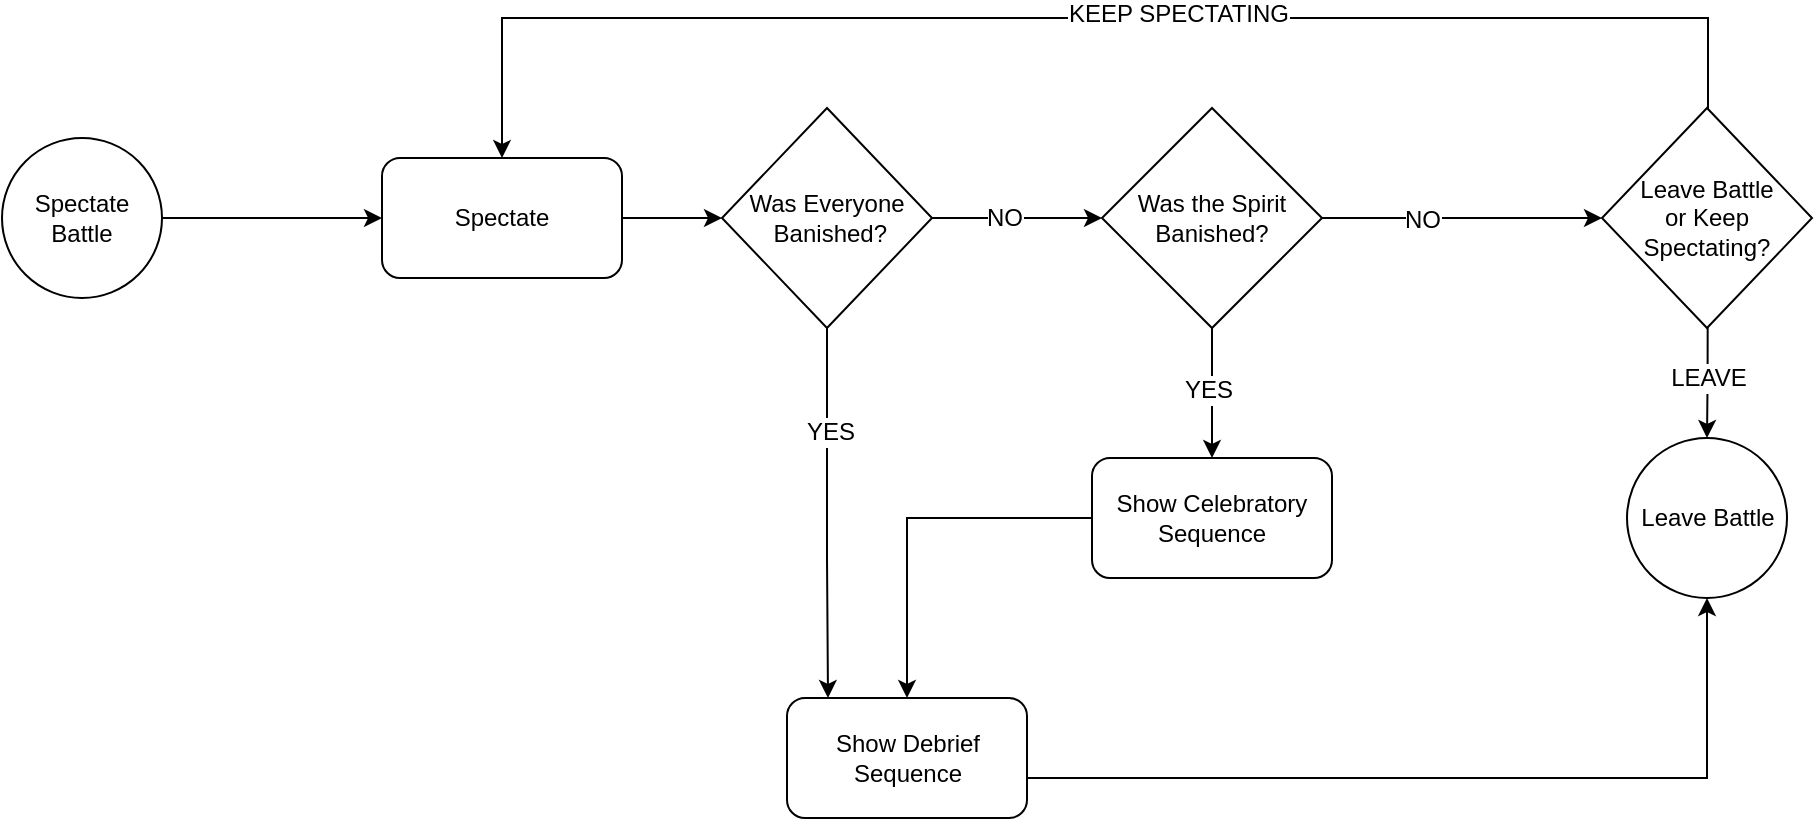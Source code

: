 <mxfile version="12.5.3" type="device"><diagram id="5JAgl-_kD1AwrV1lz5iJ" name="Page-1"><mxGraphModel dx="782" dy="806" grid="1" gridSize="10" guides="1" tooltips="1" connect="1" arrows="1" fold="1" page="1" pageScale="1" pageWidth="850" pageHeight="1100" math="0" shadow="0"><root><mxCell id="0"/><mxCell id="1" parent="0"/><mxCell id="ztbOeL1A5tl7CjT6hllx-1" value="" style="edgeStyle=orthogonalEdgeStyle;rounded=0;orthogonalLoop=1;jettySize=auto;html=1;entryX=0;entryY=0.5;entryDx=0;entryDy=0;" parent="1" source="ztbOeL1A5tl7CjT6hllx-2" target="ztbOeL1A5tl7CjT6hllx-8" edge="1"><mxGeometry relative="1" as="geometry"><mxPoint x="210" y="170" as="targetPoint"/></mxGeometry></mxCell><mxCell id="ztbOeL1A5tl7CjT6hllx-2" value="Spectate Battle" style="ellipse;whiteSpace=wrap;html=1;aspect=fixed;" parent="1" vertex="1"><mxGeometry x="50" y="130" width="80" height="80" as="geometry"/></mxCell><mxCell id="ztbOeL1A5tl7CjT6hllx-3" value="" style="edgeStyle=orthogonalEdgeStyle;rounded=0;orthogonalLoop=1;jettySize=auto;html=1;entryX=0.5;entryY=0;entryDx=0;entryDy=0;" parent="1" target="ztbOeL1A5tl7CjT6hllx-8" edge="1"><mxGeometry relative="1" as="geometry"><mxPoint x="903" y="120" as="sourcePoint"/><mxPoint x="472.5" y="35" as="targetPoint"/><Array as="points"><mxPoint x="903" y="70"/><mxPoint x="300" y="70"/></Array></mxGeometry></mxCell><mxCell id="ztbOeL1A5tl7CjT6hllx-4" value="KEEP SPECTATING" style="text;html=1;align=center;verticalAlign=middle;resizable=0;points=[];labelBackgroundColor=#ffffff;" parent="ztbOeL1A5tl7CjT6hllx-3" vertex="1" connectable="0"><mxGeometry x="-0.127" y="-2" relative="1" as="geometry"><mxPoint as="offset"/></mxGeometry></mxCell><mxCell id="ztbOeL1A5tl7CjT6hllx-5" value="" style="edgeStyle=orthogonalEdgeStyle;rounded=0;orthogonalLoop=1;jettySize=auto;html=1;" parent="1" target="ztbOeL1A5tl7CjT6hllx-19" edge="1"><mxGeometry relative="1" as="geometry"><mxPoint x="902.833" y="224.651" as="sourcePoint"/><Array as="points"><mxPoint x="903" y="250"/><mxPoint x="903" y="250"/></Array></mxGeometry></mxCell><mxCell id="ztbOeL1A5tl7CjT6hllx-6" value="LEAVE" style="text;html=1;align=center;verticalAlign=middle;resizable=0;points=[];labelBackgroundColor=#ffffff;" parent="ztbOeL1A5tl7CjT6hllx-5" vertex="1" connectable="0"><mxGeometry x="-0.549" y="-8" relative="1" as="geometry"><mxPoint x="7.67" y="12.85" as="offset"/></mxGeometry></mxCell><mxCell id="ztbOeL1A5tl7CjT6hllx-7" value="" style="edgeStyle=orthogonalEdgeStyle;rounded=0;orthogonalLoop=1;jettySize=auto;html=1;entryX=0;entryY=0.5;entryDx=0;entryDy=0;" parent="1" source="ztbOeL1A5tl7CjT6hllx-8" target="ztbOeL1A5tl7CjT6hllx-13" edge="1"><mxGeometry relative="1" as="geometry"><mxPoint x="440" y="170" as="targetPoint"/></mxGeometry></mxCell><mxCell id="ztbOeL1A5tl7CjT6hllx-8" value="&lt;div&gt;Spectate&lt;/div&gt;" style="rounded=1;whiteSpace=wrap;html=1;" parent="1" vertex="1"><mxGeometry x="240" y="140" width="120" height="60" as="geometry"/></mxCell><mxCell id="ztbOeL1A5tl7CjT6hllx-9" value="" style="edgeStyle=orthogonalEdgeStyle;rounded=0;orthogonalLoop=1;jettySize=auto;html=1;" parent="1" source="ztbOeL1A5tl7CjT6hllx-13" target="ztbOeL1A5tl7CjT6hllx-18" edge="1"><mxGeometry relative="1" as="geometry"/></mxCell><mxCell id="ztbOeL1A5tl7CjT6hllx-10" value="NO" style="text;html=1;align=center;verticalAlign=middle;resizable=0;points=[];labelBackgroundColor=#ffffff;" parent="ztbOeL1A5tl7CjT6hllx-9" vertex="1" connectable="0"><mxGeometry x="0.184" y="-1" relative="1" as="geometry"><mxPoint x="-15" y="-1" as="offset"/></mxGeometry></mxCell><mxCell id="ztbOeL1A5tl7CjT6hllx-11" value="" style="edgeStyle=orthogonalEdgeStyle;rounded=0;orthogonalLoop=1;jettySize=auto;html=1;" parent="1" source="ztbOeL1A5tl7CjT6hllx-13" target="ztbOeL1A5tl7CjT6hllx-23" edge="1"><mxGeometry relative="1" as="geometry"><Array as="points"><mxPoint x="463" y="340"/><mxPoint x="463" y="340"/></Array></mxGeometry></mxCell><mxCell id="ztbOeL1A5tl7CjT6hllx-12" value="YES" style="text;html=1;align=center;verticalAlign=middle;resizable=0;points=[];labelBackgroundColor=#ffffff;" parent="ztbOeL1A5tl7CjT6hllx-11" vertex="1" connectable="0"><mxGeometry x="-0.44" y="1" relative="1" as="geometry"><mxPoint as="offset"/></mxGeometry></mxCell><mxCell id="ztbOeL1A5tl7CjT6hllx-13" value="Was Everyone&lt;br&gt;&amp;nbsp;Banished?" style="rhombus;whiteSpace=wrap;html=1;" parent="1" vertex="1"><mxGeometry x="410" y="115" width="105" height="110" as="geometry"/></mxCell><mxCell id="ztbOeL1A5tl7CjT6hllx-14" value="" style="edgeStyle=orthogonalEdgeStyle;rounded=0;orthogonalLoop=1;jettySize=auto;html=1;" parent="1" source="ztbOeL1A5tl7CjT6hllx-18" edge="1"><mxGeometry relative="1" as="geometry"><mxPoint x="850" y="170" as="targetPoint"/></mxGeometry></mxCell><mxCell id="ztbOeL1A5tl7CjT6hllx-15" value="NO" style="text;html=1;align=center;verticalAlign=middle;resizable=0;points=[];labelBackgroundColor=#ffffff;" parent="ztbOeL1A5tl7CjT6hllx-14" vertex="1" connectable="0"><mxGeometry x="0.326" relative="1" as="geometry"><mxPoint x="-42.5" as="offset"/></mxGeometry></mxCell><mxCell id="ztbOeL1A5tl7CjT6hllx-16" value="" style="edgeStyle=orthogonalEdgeStyle;rounded=0;orthogonalLoop=1;jettySize=auto;html=1;entryX=0.5;entryY=0;entryDx=0;entryDy=0;" parent="1" source="ztbOeL1A5tl7CjT6hllx-18" target="ztbOeL1A5tl7CjT6hllx-21" edge="1"><mxGeometry relative="1" as="geometry"><Array as="points"/></mxGeometry></mxCell><mxCell id="ztbOeL1A5tl7CjT6hllx-17" value="YES" style="text;html=1;align=center;verticalAlign=middle;resizable=0;points=[];labelBackgroundColor=#ffffff;" parent="ztbOeL1A5tl7CjT6hllx-16" vertex="1" connectable="0"><mxGeometry x="-0.069" y="-2" relative="1" as="geometry"><mxPoint as="offset"/></mxGeometry></mxCell><mxCell id="ztbOeL1A5tl7CjT6hllx-18" value="Was the Spirit Banished?" style="rhombus;whiteSpace=wrap;html=1;" parent="1" vertex="1"><mxGeometry x="600" y="115" width="110" height="110" as="geometry"/></mxCell><mxCell id="ztbOeL1A5tl7CjT6hllx-19" value="Leave Battle" style="ellipse;whiteSpace=wrap;html=1;aspect=fixed;" parent="1" vertex="1"><mxGeometry x="862.5" y="280" width="80" height="80" as="geometry"/></mxCell><mxCell id="ztbOeL1A5tl7CjT6hllx-20" value="" style="edgeStyle=orthogonalEdgeStyle;rounded=0;orthogonalLoop=1;jettySize=auto;html=1;" parent="1" source="ztbOeL1A5tl7CjT6hllx-21" target="ztbOeL1A5tl7CjT6hllx-23" edge="1"><mxGeometry relative="1" as="geometry"/></mxCell><mxCell id="ztbOeL1A5tl7CjT6hllx-21" value="&lt;div&gt;Show Celebratory Sequence&lt;/div&gt;" style="rounded=1;whiteSpace=wrap;html=1;" parent="1" vertex="1"><mxGeometry x="595" y="290" width="120" height="60" as="geometry"/></mxCell><mxCell id="ztbOeL1A5tl7CjT6hllx-22" value="" style="edgeStyle=orthogonalEdgeStyle;rounded=0;orthogonalLoop=1;jettySize=auto;html=1;entryX=0.5;entryY=1;entryDx=0;entryDy=0;" parent="1" source="ztbOeL1A5tl7CjT6hllx-23" target="ztbOeL1A5tl7CjT6hllx-19" edge="1"><mxGeometry relative="1" as="geometry"><mxPoint x="642.5" y="440" as="targetPoint"/><Array as="points"><mxPoint x="903" y="450"/></Array></mxGeometry></mxCell><mxCell id="ztbOeL1A5tl7CjT6hllx-23" value="&lt;div&gt;Show Debrief Sequence&lt;/div&gt;" style="rounded=1;whiteSpace=wrap;html=1;" parent="1" vertex="1"><mxGeometry x="442.5" y="410" width="120" height="60" as="geometry"/></mxCell><mxCell id="ztbOeL1A5tl7CjT6hllx-24" value="Leave Battle &lt;br&gt;or Keep &lt;br&gt;Spectating?" style="rhombus;whiteSpace=wrap;html=1;" parent="1" vertex="1"><mxGeometry x="850" y="115" width="105" height="110" as="geometry"/></mxCell></root></mxGraphModel></diagram></mxfile>